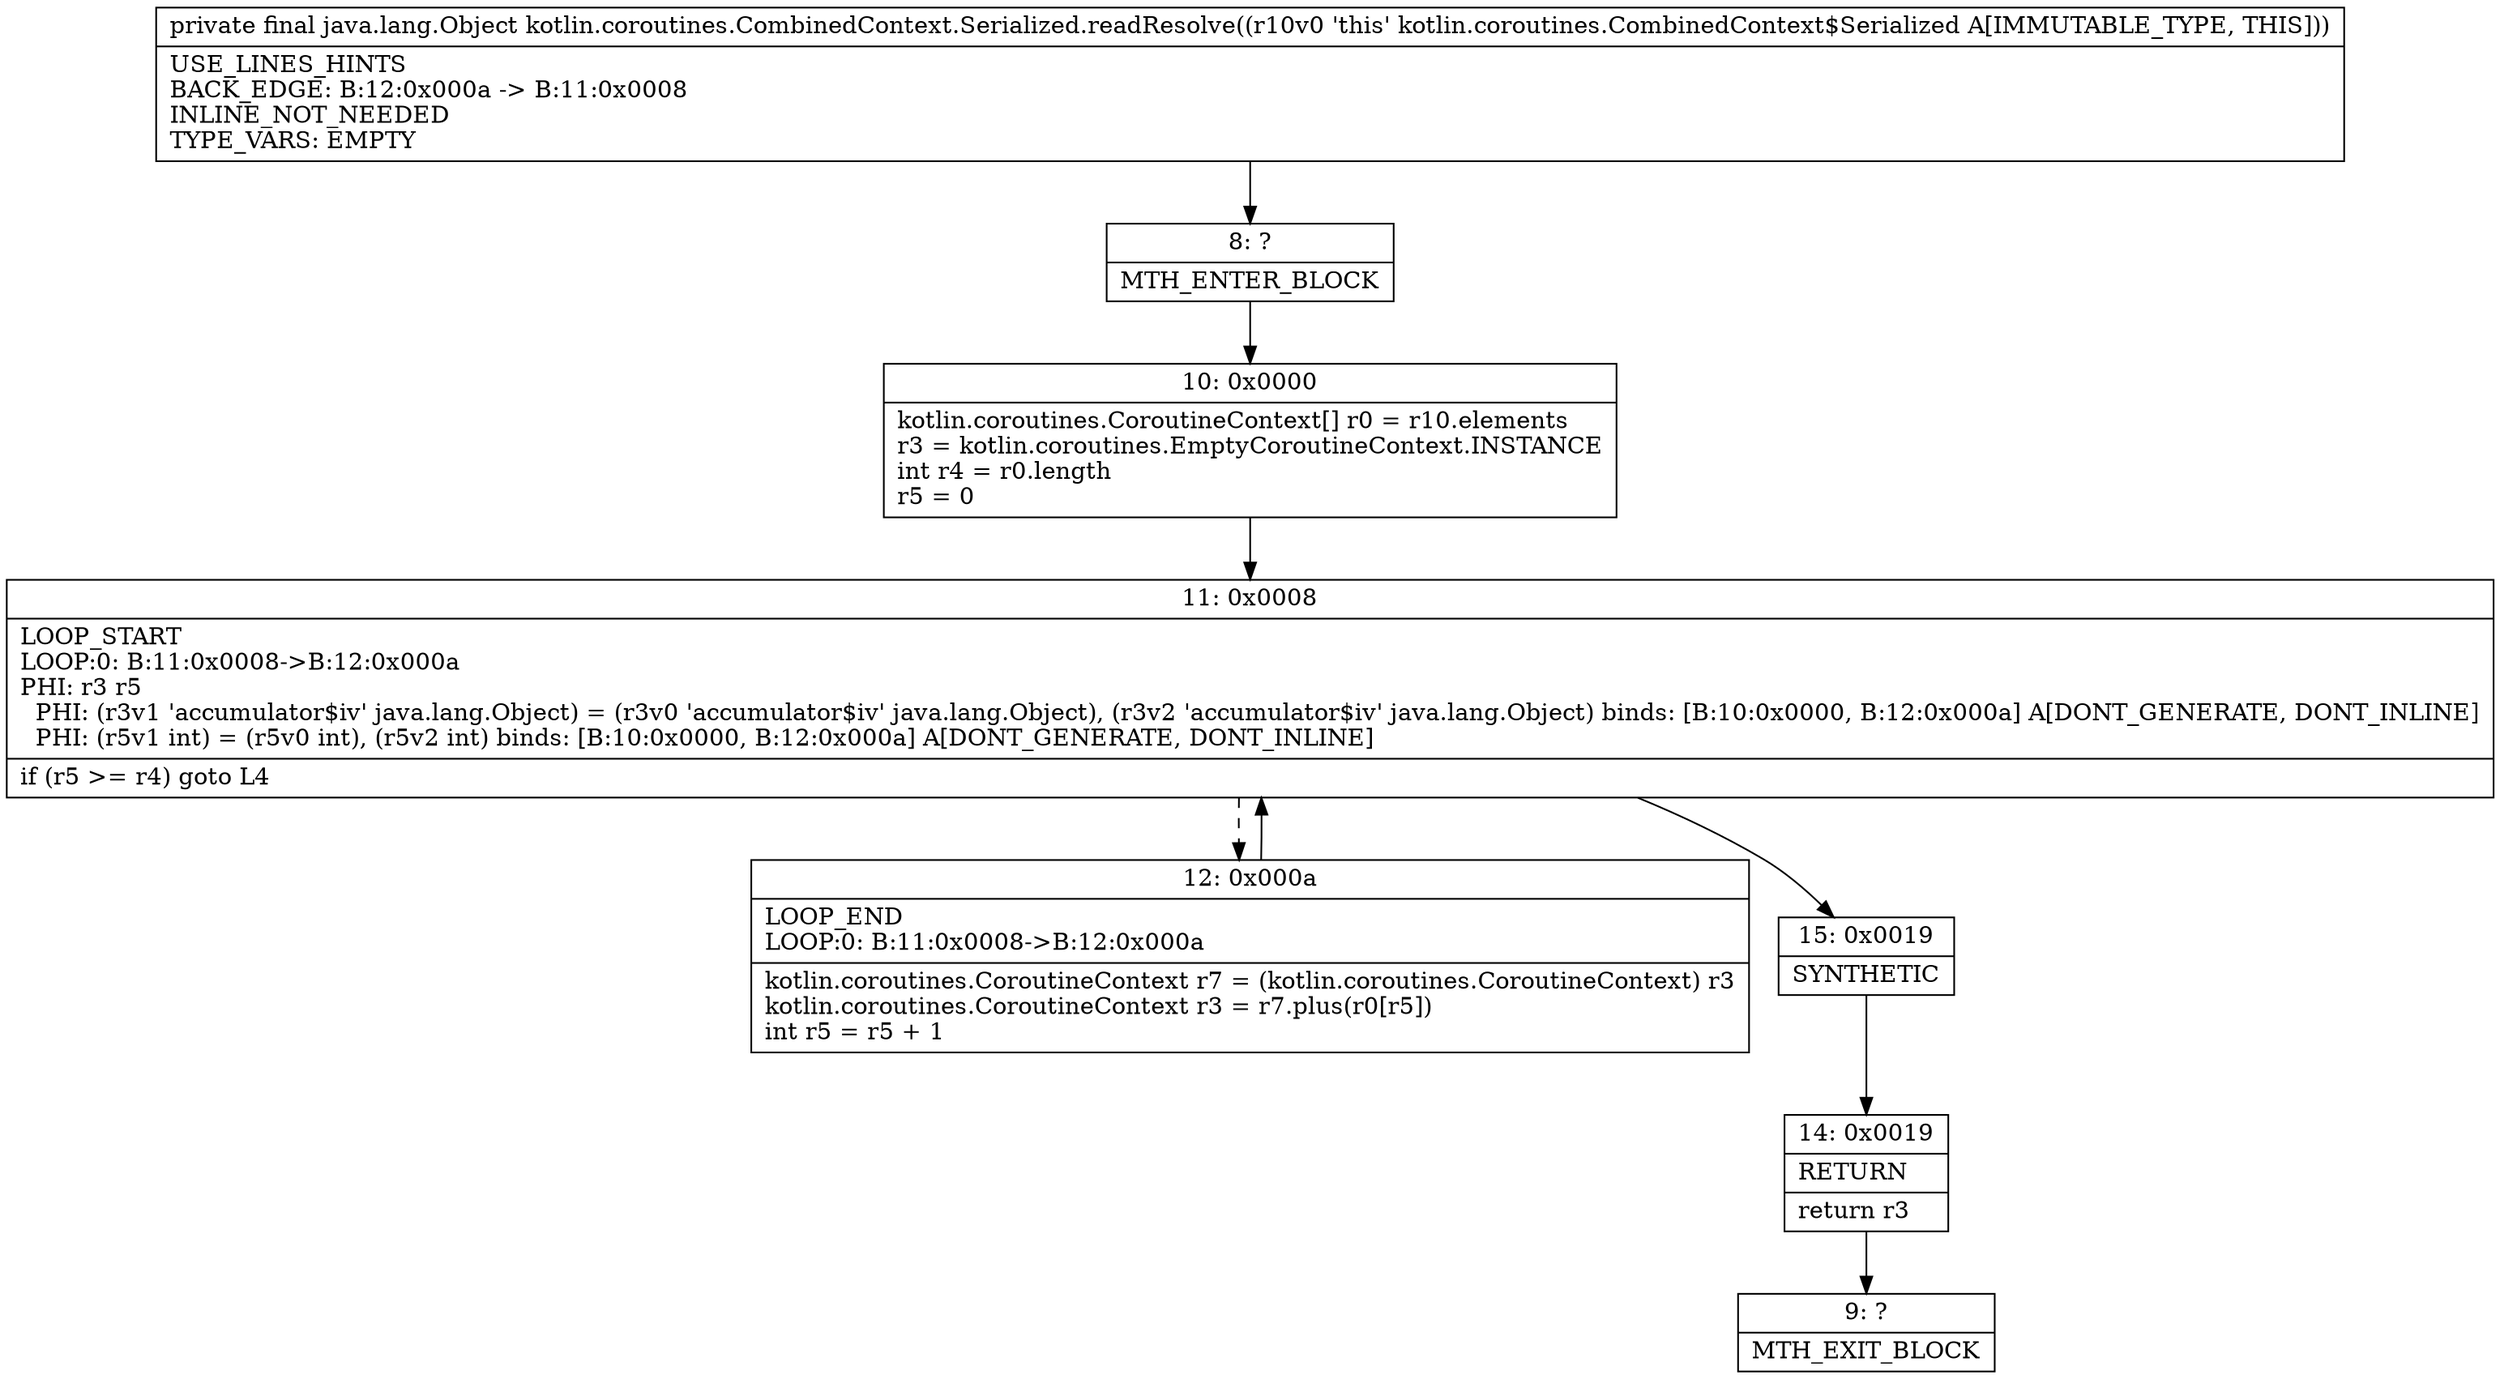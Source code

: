 digraph "CFG forkotlin.coroutines.CombinedContext.Serialized.readResolve()Ljava\/lang\/Object;" {
Node_8 [shape=record,label="{8\:\ ?|MTH_ENTER_BLOCK\l}"];
Node_10 [shape=record,label="{10\:\ 0x0000|kotlin.coroutines.CoroutineContext[] r0 = r10.elements\lr3 = kotlin.coroutines.EmptyCoroutineContext.INSTANCE\lint r4 = r0.length\lr5 = 0\l}"];
Node_11 [shape=record,label="{11\:\ 0x0008|LOOP_START\lLOOP:0: B:11:0x0008\-\>B:12:0x000a\lPHI: r3 r5 \l  PHI: (r3v1 'accumulator$iv' java.lang.Object) = (r3v0 'accumulator$iv' java.lang.Object), (r3v2 'accumulator$iv' java.lang.Object) binds: [B:10:0x0000, B:12:0x000a] A[DONT_GENERATE, DONT_INLINE]\l  PHI: (r5v1 int) = (r5v0 int), (r5v2 int) binds: [B:10:0x0000, B:12:0x000a] A[DONT_GENERATE, DONT_INLINE]\l|if (r5 \>= r4) goto L4\l}"];
Node_12 [shape=record,label="{12\:\ 0x000a|LOOP_END\lLOOP:0: B:11:0x0008\-\>B:12:0x000a\l|kotlin.coroutines.CoroutineContext r7 = (kotlin.coroutines.CoroutineContext) r3\lkotlin.coroutines.CoroutineContext r3 = r7.plus(r0[r5])\lint r5 = r5 + 1\l}"];
Node_15 [shape=record,label="{15\:\ 0x0019|SYNTHETIC\l}"];
Node_14 [shape=record,label="{14\:\ 0x0019|RETURN\l|return r3\l}"];
Node_9 [shape=record,label="{9\:\ ?|MTH_EXIT_BLOCK\l}"];
MethodNode[shape=record,label="{private final java.lang.Object kotlin.coroutines.CombinedContext.Serialized.readResolve((r10v0 'this' kotlin.coroutines.CombinedContext$Serialized A[IMMUTABLE_TYPE, THIS]))  | USE_LINES_HINTS\lBACK_EDGE: B:12:0x000a \-\> B:11:0x0008\lINLINE_NOT_NEEDED\lTYPE_VARS: EMPTY\l}"];
MethodNode -> Node_8;Node_8 -> Node_10;
Node_10 -> Node_11;
Node_11 -> Node_12[style=dashed];
Node_11 -> Node_15;
Node_12 -> Node_11;
Node_15 -> Node_14;
Node_14 -> Node_9;
}

